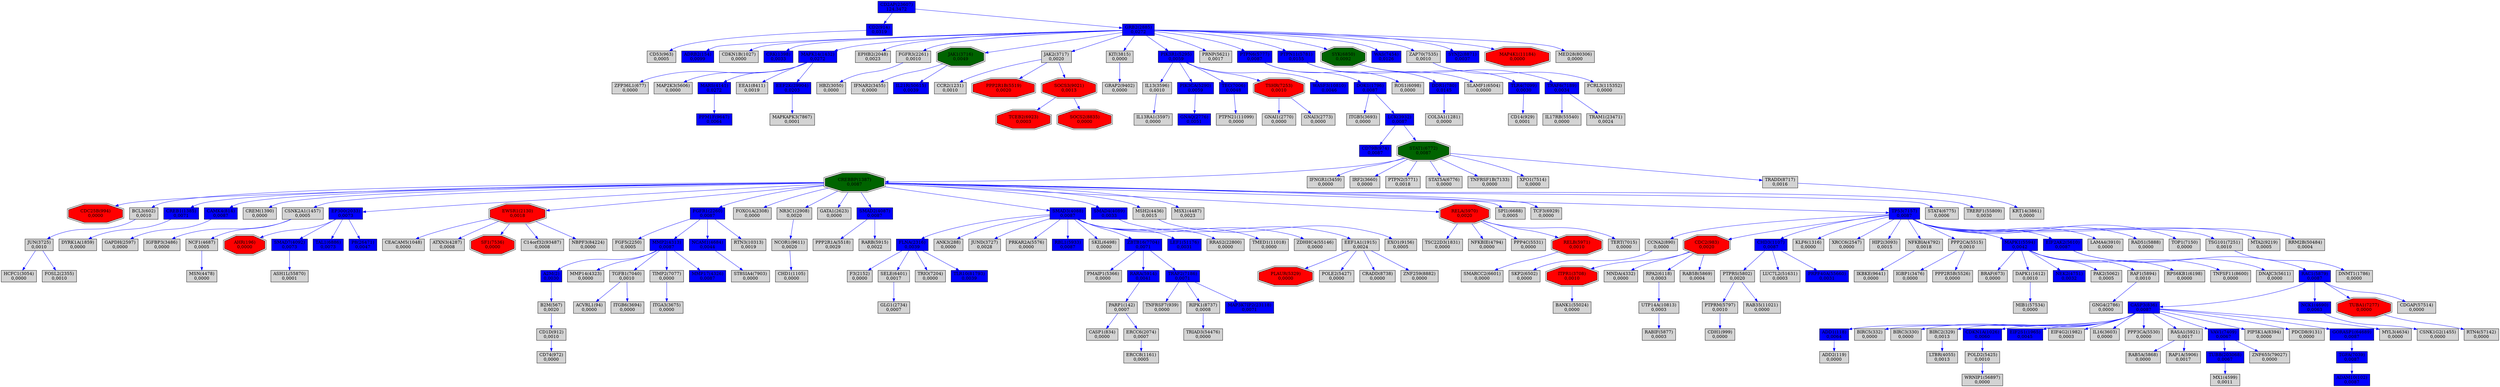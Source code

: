 digraph tmp_ans20 {
N_0 [shape = box, style = filled, fillcolor = blue, label = "ADD1(118)\n0,0064"];
N_1 [shape = box, style = filled, fillcolor = lightgray, label = "ADD2(119)\n0,0000"];
N_2 [shape = box, style = filled, fillcolor = lightgray, label = "PARP1(142)\n0,0007"];
N_3 [shape = box, style = filled, fillcolor = blue, label = "ADRB2(154)\n0,0099"];
N_4 [shape = doubleoctagon, style = filled, fillcolor = red, label = "AHR(196)\n0,0000"];
N_5 [shape = box, style = filled, fillcolor = blue, label = "A2M(2)\n0,0030"];
N_6 [shape = box, style = filled, fillcolor = lightgray, label = "ACVRL1(94)\n0,0000"];
N_7 [shape = box, style = filled, fillcolor = lightgray, label = "BIRC5(332)\n0,0000"];
N_8 [shape = box, style = filled, fillcolor = blue, label = "ADAM10(102)\n0,0087"];
N_9 [shape = box, style = filled, fillcolor = lightgray, label = "B2M(567)\n0,0020"];
N_10 [shape = box, style = filled, fillcolor = lightgray, label = "BRAF(673)\n0,0000"];
N_11 [shape = box, style = filled, fillcolor = blue, label = "DDR1(780)\n0,0145"];
N_12 [shape = box, style = filled, fillcolor = lightgray, label = "CASP1(834)\n0,0000"];
N_13 [shape = box, style = filled, fillcolor = blue, label = "CASP3(836)\n0,0087"];
N_14 [shape = box, style = filled, fillcolor = lightgray, label = "BIRC3(330)\n0,0000"];
N_15 [shape = box, style = filled, fillcolor = lightgray, label = "BIRC2(329)\n0,0013"];
N_16 [shape = box, style = filled, fillcolor = blue, label = "CD2(914)\n0,0319"];
N_17 [shape = box, style = filled, fillcolor = lightgray, label = "TNFRSF7(939)\n0,0000"];
N_18 [shape = box, style = filled, fillcolor = lightgray, label = "CD74(972)\n0,0000"];
N_19 [shape = box, style = filled, fillcolor = lightgray, label = "CD1D(912)\n0,0010"];
N_20 [shape = box, style = filled, fillcolor = lightgray, label = "CCNA2(890)\n0,0000"];
N_21 [shape = doubleoctagon, style = filled, fillcolor = red, label = "CDC2(983)\n0,0020"];
N_22 [shape = box, style = filled, fillcolor = lightgray, label = "CDH1(999)\n0,0000"];
N_23 [shape = box, style = filled, fillcolor = blue, label = "CDKN1A(1026)\n0,0060"];
N_24 [shape = box, style = filled, fillcolor = blue, label = "CHD3(1107)\n0,0087"];
N_25 [shape = doubleoctagon, style = filled, fillcolor = red, label = "CDC25B(994)\n0,0000"];
N_26 [shape = box, style = filled, fillcolor = lightgray, label = "CDKN1B(1027)\n0,0000"];
N_27 [shape = box, style = filled, fillcolor = lightgray, label = "CCR2(1231)\n0,0010"];
N_28 [shape = box, style = filled, fillcolor = lightgray, label = "BCL3(602)\n0,0010"];
N_29 [shape = box, style = filled, fillcolor = blue, label = "CREB1(1385)\n0,0071"];
N_30 [shape = doubleoctagon, style = filled, fillcolor = darkgreen, label = "CREBBP(1387)\n0,0087"];
N_31 [shape = box, style = filled, fillcolor = blue, label = "CAMK4(814)\n0,0087"];
N_32 [shape = box, style = filled, fillcolor = lightgray, label = "CREM(1390)\n0,0000"];
N_33 [shape = box, style = filled, fillcolor = blue, label = "CRK(1398)\n0,0033"];
N_34 [shape = box, style = filled, fillcolor = lightgray, label = "ZFP36L1(677)\n0,0000"];
N_35 [shape = box, style = filled, fillcolor = lightgray, label = "CSNK2A1(1457)\n0,0005"];
N_36 [shape = box, style = filled, fillcolor = blue, label = "MAPK14(1432)\n0,0272"];
N_37 [shape = box, style = filled, fillcolor = lightgray, label = "CD14(929)\n0,0001"];
N_38 [shape = box, style = filled, fillcolor = lightgray, label = "DAPK1(1612)\n0,0010"];
N_39 [shape = box, style = filled, fillcolor = lightgray, label = "ERCC8(1161)\n0,0005"];
N_40 [shape = box, style = filled, fillcolor = lightgray, label = "DNMT1(1786)\n0,0000"];
N_41 [shape = box, style = filled, fillcolor = lightgray, label = "TSC22D3(1831)\n0,0000"];
N_42 [shape = box, style = filled, fillcolor = lightgray, label = "EEF1A1(1915)\n0,0024"];
N_43 [shape = box, style = filled, fillcolor = lightgray, label = "KLF6(1316)\n0,0000"];
N_44 [shape = box, style = filled, fillcolor = blue, label = "EIF2S1(1965)\n0,0045"];
N_45 [shape = box, style = filled, fillcolor = lightgray, label = "EIF4G2(1982)\n0,0003"];
N_46 [shape = box, style = filled, fillcolor = blue, label = "EP300(2033)\n0,0073"];
N_47 [shape = box, style = filled, fillcolor = lightgray, label = "EPHB2(2048)\n0,0023"];
N_48 [shape = box, style = filled, fillcolor = lightgray, label = "CEACAM5(1048)\n0,0000"];
N_49 [shape = doubleoctagon, style = filled, fillcolor = red, label = "EWSR1(2130)\n0,0018"];
N_50 [shape = box, style = filled, fillcolor = lightgray, label = "F3(2152)\n0,0000"];
N_51 [shape = box, style = filled, fillcolor = blue, label = "DOK1(1796)\n0,0087"];
N_52 [shape = box, style = filled, fillcolor = lightgray, label = "COL3A1(1281)\n0,0000"];
N_53 [shape = box, style = filled, fillcolor = blue, label = "FGFR1(2260)\n0,0087"];
N_54 [shape = box, style = filled, fillcolor = lightgray, label = "FGF5(2250)\n0,0005"];
N_55 [shape = box, style = filled, fillcolor = lightgray, label = "FGFR3(2261)\n0,0010"];
N_56 [shape = box, style = filled, fillcolor = lightgray, label = "DYRK1A(1859)\n0,0000"];
N_57 [shape = box, style = filled, fillcolor = blue, label = "FLNA(2316)\n0,0039"];
N_58 [shape = box, style = filled, fillcolor = blue, label = "CD79B(974)\n0,0087"];
N_59 [shape = box, style = filled, fillcolor = lightgray, label = "FOXO1A(2308)\n0,0000"];
N_60 [shape = box, style = filled, fillcolor = lightgray, label = "GAPDH(2597)\n0,0000"];
N_61 [shape = box, style = filled, fillcolor = lightgray, label = "XRCC6(2547)\n0,0000"];
N_62 [shape = box, style = filled, fillcolor = lightgray, label = "CD53(963)\n0,0005"];
N_63 [shape = box, style = filled, fillcolor = lightgray, label = "GNAI1(2770)\n0,0000"];
N_64 [shape = box, style = filled, fillcolor = lightgray, label = "GNAI3(2773)\n0,0000"];
N_65 [shape = box, style = filled, fillcolor = blue, label = "GNAQ(2776)\n0,0051"];
N_66 [shape = box, style = filled, fillcolor = blue, label = "GRB2(2885)\n0,0272"];
N_67 [shape = box, style = filled, fillcolor = lightgray, label = "NR3C1(2908)\n0,0020"];
N_68 [shape = box, style = filled, fillcolor = lightgray, label = "ERCC6(2074)\n0,0007"];
N_69 [shape = box, style = filled, fillcolor = lightgray, label = "HBZ(3050)\n0,0000"];
N_70 [shape = box, style = filled, fillcolor = lightgray, label = "HCFC1(3054)\n0,0000"];
N_71 [shape = box, style = filled, fillcolor = lightgray, label = "CHD1(1105)\n0,0000"];
N_72 [shape = box, style = filled, fillcolor = lightgray, label = "IFNAR2(3455)\n0,0000"];
N_73 [shape = box, style = filled, fillcolor = lightgray, label = "IFNGR1(3459)\n0,0000"];
N_74 [shape = box, style = filled, fillcolor = lightgray, label = "IL13(3596)\n0,0010"];
N_75 [shape = box, style = filled, fillcolor = lightgray, label = "IL16(3603)\n0,0000"];
N_76 [shape = box, style = filled, fillcolor = lightgray, label = "ITGA3(3675)\n0,0000"];
N_77 [shape = box, style = filled, fillcolor = lightgray, label = "ITGB5(3693)\n0,0000"];
N_78 [shape = doubleoctagon, style = filled, fillcolor = red, label = "ITPR1(3708)\n0,0010"];
N_79 [shape = doubleoctagon, style = filled, fillcolor = darkgreen, label = "JAK1(3716)\n0,0049"];
N_80 [shape = box, style = filled, fillcolor = lightgray, label = "JAK2(3717)\n0,0020"];
N_81 [shape = box, style = filled, fillcolor = lightgray, label = "JUN(3725)\n0,0010"];
N_82 [shape = box, style = filled, fillcolor = lightgray, label = "FOSL2(2355)\n0,0010"];
N_83 [shape = box, style = filled, fillcolor = lightgray, label = "ANK3(288)\n0,0000"];
N_84 [shape = box, style = filled, fillcolor = lightgray, label = "KIT(3815)\n0,0000"];
N_85 [shape = box, style = filled, fillcolor = lightgray, label = "IGFBP3(3486)\n0,0000"];
N_86 [shape = box, style = filled, fillcolor = blue, label = "LCK(3932)\n0,0087"];
N_87 [shape = box, style = filled, fillcolor = lightgray, label = "GATA1(2623)\n0,0000"];
N_88 [shape = box, style = filled, fillcolor = lightgray, label = "LTBR(4055)\n0,0013"];
N_89 [shape = box, style = filled, fillcolor = blue, label = "SMAD2(4087)\n0,0087"];
N_90 [shape = box, style = filled, fillcolor = lightgray, label = "JUND(3727)\n0,0028"];
N_91 [shape = box, style = filled, fillcolor = blue, label = "SMAD3(4088)\n0,0087"];
N_92 [shape = box, style = filled, fillcolor = blue, label = "SMAD4(4089)\n0,0033"];
N_93 [shape = box, style = filled, fillcolor = blue, label = "SMAD7(4092)\n0,0073"];
N_94 [shape = box, style = filled, fillcolor = lightgray, label = "IGBP1(3476)\n0,0000"];
N_95 [shape = box, style = filled, fillcolor = blue, label = "MMP2(4313)\n0,0087"];
N_96 [shape = box, style = filled, fillcolor = lightgray, label = "MSH2(4436)\n0,0015"];
N_97 [shape = box, style = filled, fillcolor = lightgray, label = "MSN(4478)\n0,0000"];
N_98 [shape = box, style = filled, fillcolor = lightgray, label = "MSX1(4487)\n0,0023"];
N_99 [shape = box, style = filled, fillcolor = lightgray, label = "MX1(4599)\n0,0011"];
N_100 [shape = box, style = filled, fillcolor = blue, label = "NCAM1(4684)\n0,0044"];
N_101 [shape = box, style = filled, fillcolor = lightgray, label = "NCF1(4687)\n0,0005"];
N_102 [shape = box, style = filled, fillcolor = lightgray, label = "CSNK1G2(1455)\n0,0000"];
N_103 [shape = box, style = filled, fillcolor = lightgray, label = "HIP2(3093)\n0,0015"];
N_104 [shape = box, style = filled, fillcolor = blue, label = "NCK1(4690)\n0,0063"];
N_105 [shape = box, style = filled, fillcolor = blue, label = "NEK2(4751)\n0,0032"];
N_106 [shape = box, style = filled, fillcolor = lightgray, label = "IRF2(3660)\n0,0000"];
N_107 [shape = box, style = filled, fillcolor = lightgray, label = "GLG1(2734)\n0,0007"];
N_108 [shape = box, style = filled, fillcolor = lightgray, label = "NFKBIA(4792)\n0,0018"];
N_109 [shape = box, style = filled, fillcolor = lightgray, label = "PAK2(5062)\n0,0005"];
N_110 [shape = box, style = filled, fillcolor = blue, label = "PIK3R1(5295)\n0,0059"];
N_111 [shape = box, style = filled, fillcolor = blue, label = "PIK3CA(5290)\n0,0059"];
N_112 [shape = box, style = filled, fillcolor = lightgray, label = "KRT14(3861)\n0,0000"];
N_113 [shape = box, style = filled, fillcolor = lightgray, label = "PMAIP1(5366)\n0,0000"];
N_114 [shape = box, style = filled, fillcolor = lightgray, label = "PPP2CA(5515)\n0,0010"];
N_115 [shape = doubleoctagon, style = filled, fillcolor = red, label = "PPP2R1B(5519)\n0,0020"];
N_116 [shape = box, style = filled, fillcolor = lightgray, label = "PPP2R1A(5518)\n0,0029"];
N_117 [shape = box, style = filled, fillcolor = lightgray, label = "PPP3CA(5530)\n0,0000"];
N_118 [shape = box, style = filled, fillcolor = lightgray, label = "NFKBIE(4794)\n0,0000"];
N_119 [shape = box, style = filled, fillcolor = lightgray, label = "PRKAR2A(5576)\n0,0000"];
N_120 [shape = box, style = filled, fillcolor = blue, label = "MAPK1(5594)\n0,0042"];
N_121 [shape = box, style = filled, fillcolor = blue, label = "EIF2AK2(5610)\n0,0087"];
N_122 [shape = box, style = filled, fillcolor = lightgray, label = "DNAJC3(5611)\n0,0000"];
N_123 [shape = box, style = filled, fillcolor = lightgray, label = "PRNP(5621)\n0,0017"];
N_124 [shape = box, style = filled, fillcolor = lightgray, label = "ATXN3(4287)\n0,0008"];
N_125 [shape = box, style = filled, fillcolor = lightgray, label = "LAMA4(3910)\n0,0000"];
N_126 [shape = box, style = filled, fillcolor = blue, label = "PTPN6(5777)\n0,0087"];
N_127 [shape = box, style = filled, fillcolor = lightgray, label = "PTPRM(5797)\n0,0010"];
N_128 [shape = box, style = filled, fillcolor = blue, label = "PTPN11(5781)\n0,0155"];
N_129 [shape = box, style = filled, fillcolor = lightgray, label = "RAB5A(5868)\n0,0000"];
N_130 [shape = box, style = filled, fillcolor = blue, label = "RAC1(5879)\n0,0087"];
N_131 [shape = box, style = filled, fillcolor = lightgray, label = "RAD51(5888)\n0,0000"];
N_132 [shape = box, style = filled, fillcolor = lightgray, label = "RAF1(5894)\n0,0010"];
N_133 [shape = box, style = filled, fillcolor = lightgray, label = "GNG4(2786)\n0,0000"];
N_134 [shape = box, style = filled, fillcolor = lightgray, label = "RAP1A(5906)\n0,0017"];
N_135 [shape = box, style = filled, fillcolor = lightgray, label = "RASA1(5921)\n0,0017"];
N_136 [shape = box, style = filled, fillcolor = lightgray, label = "MNDA(4332)\n0,0000"];
N_137 [shape = box, style = filled, fillcolor = blue, label = "RARA(5914)\n0,0041"];
N_138 [shape = box, style = filled, fillcolor = blue, label = "RBL1(5933)\n0,0087"];
N_139 [shape = box, style = filled, fillcolor = lightgray, label = "PPP4C(5531)\n0,0000"];
N_140 [shape = doubleoctagon, style = filled, fillcolor = red, label = "RELA(5970)\n0,0020"];
N_141 [shape = doubleoctagon, style = filled, fillcolor = red, label = "RELB(5971)\n0,0010"];
N_142 [shape = box, style = filled, fillcolor = lightgray, label = "RPA2(6118)\n0,0003"];
N_143 [shape = box, style = filled, fillcolor = lightgray, label = "RARB(5915)\n0,0022"];
N_144 [shape = box, style = filled, fillcolor = lightgray, label = "MAP2K3(5606)\n0,0000"];
N_145 [shape = box, style = filled, fillcolor = lightgray, label = "MMP14(4323)\n0,0000"];
N_146 [shape = box, style = filled, fillcolor = lightgray, label = "SELE(6401)\n0,0017"];
N_147 [shape = box, style = filled, fillcolor = lightgray, label = "PTPN2(5771)\n0,0018"];
N_148 [shape = box, style = filled, fillcolor = lightgray, label = "SKIL(6498)\n0,0000"];
N_149 [shape = box, style = filled, fillcolor = lightgray, label = "SLAMF1(6504)\n0,0000"];
N_150 [shape = box, style = filled, fillcolor = lightgray, label = "SPI1(6688)\n0,0005"];
N_151 [shape = doubleoctagon, style = filled, fillcolor = darkgreen, label = "STAT1(6772)\n0,0087"];
N_152 [shape = box, style = filled, fillcolor = lightgray, label = "STAT5A(6776)\n0,0000"];
N_153 [shape = box, style = filled, fillcolor = lightgray, label = "RPS6KB1(6198)\n0,0000"];
N_154 [shape = doubleoctagon, style = filled, fillcolor = red, label = "PLAUR(5329)\n0,0000"];
N_155 [shape = doubleoctagon, style = filled, fillcolor = darkgreen, label = "SYK(6850)\n0,0092"];
N_156 [shape = doubleoctagon, style = filled, fillcolor = red, label = "TCEB2(6923)\n0,0003"];
N_157 [shape = box, style = filled, fillcolor = lightgray, label = "TCF3(6929)\n0,0000"];
N_158 [shape = box, style = filled, fillcolor = blue, label = "TAL1(6886)\n0,0073"];
N_159 [shape = box, style = filled, fillcolor = lightgray, label = "SKP2(6502)\n0,0000"];
N_160 [shape = box, style = filled, fillcolor = blue, label = "TEC(7006)\n0,0048"];
N_161 [shape = box, style = filled, fillcolor = lightgray, label = "TERT(7015)\n0,0000"];
N_162 [shape = box, style = filled, fillcolor = lightgray, label = "RAB5B(5869)\n0,0004"];
N_163 [shape = box, style = filled, fillcolor = blue, label = "TGFA(7039)\n0,0087"];
N_164 [shape = box, style = filled, fillcolor = lightgray, label = "ITGB6(3694)\n0,0000"];
N_165 [shape = box, style = filled, fillcolor = lightgray, label = "TGFB1(7040)\n0,0010"];
N_166 [shape = box, style = filled, fillcolor = lightgray, label = "POLE2(5427)\n0,0000"];
N_167 [shape = box, style = filled, fillcolor = blue, label = "TLR4(7099)\n0,0030"];
N_168 [shape = box, style = filled, fillcolor = lightgray, label = "TOP1(7150)\n0,0000"];
N_169 [shape = box, style = filled, fillcolor = blue, label = "TP53(7157)\n0,0087"];
N_170 [shape = box, style = filled, fillcolor = lightgray, label = "TNFRSF1B(7133)\n0,0000"];
N_171 [shape = box, style = filled, fillcolor = blue, label = "TRAF2(7186)\n0,0071"];
N_172 [shape = box, style = filled, fillcolor = blue, label = "TRAF6(7189)\n0,0034"];
N_173 [shape = doubleoctagon, style = filled, fillcolor = red, label = "TSHR(7253)\n0,0010"];
N_174 [shape = box, style = filled, fillcolor = lightgray, label = "TSG101(7251)\n0,0010"];
N_175 [shape = doubleoctagon, style = filled, fillcolor = red, label = "TUBA1(7277)\n0,0000"];
N_176 [shape = box, style = filled, fillcolor = blue, label = "WAS(7454)\n0,0126"];
N_177 [shape = box, style = filled, fillcolor = lightgray, label = "POLD2(5425)\n0,0010"];
N_178 [shape = box, style = filled, fillcolor = lightgray, label = "XPO1(7514)\n0,0000"];
N_179 [shape = box, style = filled, fillcolor = blue, label = "VAV1(7409)\n0,0067"];
N_180 [shape = box, style = filled, fillcolor = lightgray, label = "ZAP70(7535)\n0,0010"];
N_181 [shape = box, style = filled, fillcolor = blue, label = "ZBTB16(7704)\n0,0071"];
N_182 [shape = box, style = filled, fillcolor = lightgray, label = "ST8SIA4(7903)\n0,0000"];
N_183 [shape = box, style = filled, fillcolor = blue, label = "MARS(4141)\n0,0272"];
N_184 [shape = doubleoctagon, style = filled, fillcolor = red, label = "SF1(7536)\n0,0000"];
N_185 [shape = box, style = filled, fillcolor = lightgray, label = "EEA1(8411)\n0,0019"];
N_186 [shape = box, style = filled, fillcolor = lightgray, label = "PTPRS(5802)\n0,0020"];
N_187 [shape = box, style = filled, fillcolor = lightgray, label = "TNFSF11(8600)\n0,0000"];
N_188 [shape = box, style = filled, fillcolor = lightgray, label = "PIP5K1A(8394)\n0,0000"];
N_189 [shape = box, style = filled, fillcolor = lightgray, label = "TRADD(8717)\n0,0016"];
N_190 [shape = box, style = filled, fillcolor = lightgray, label = "RIPK1(8737)\n0,0008"];
N_191 [shape = box, style = filled, fillcolor = blue, label = "SYNJ2(8871)\n0,0037"];
N_192 [shape = doubleoctagon, style = filled, fillcolor = red, label = "SOCS2(8835)\n0,0000"];
N_193 [shape = box, style = filled, fillcolor = lightgray, label = "SMARCC2(6601)\n0,0000"];
N_194 [shape = box, style = filled, fillcolor = lightgray, label = "STAT4(6775)\n0,0006"];
N_195 [shape = box, style = filled, fillcolor = lightgray, label = "NCOR1(9611)\n0,0020"];
N_196 [shape = box, style = filled, fillcolor = blue, label = "PPM1F(9647)\n0,0064"];
N_197 [shape = box, style = filled, fillcolor = lightgray, label = "GRAP2(9402)\n0,0000"];
N_198 [shape = box, style = filled, fillcolor = lightgray, label = "PDCD8(9131)\n0,0000"];
N_199 [shape = box, style = filled, fillcolor = lightgray, label = "IKBKE(9641)\n0,0000"];
N_200 [shape = box, style = filled, fillcolor = lightgray, label = "RTN3(10313)\n0,0019"];
N_201 [shape = box, style = filled, fillcolor = lightgray, label = "ROS1(6098)\n0,0000"];
N_202 [shape = box, style = filled, fillcolor = lightgray, label = "RABIF(5877)\n0,0003"];
N_203 [shape = box, style = filled, fillcolor = lightgray, label = "UTP14A(10813)\n0,0003"];
N_204 [shape = box, style = filled, fillcolor = lightgray, label = "CRADD(8738)\n0,0000"];
N_205 [shape = doubleoctagon, style = filled, fillcolor = red, label = "MAP4K1(11184)\n0,0000"];
N_206 [shape = box, style = filled, fillcolor = lightgray, label = "MTA2(9219)\n0,0005"];
N_207 [shape = box, style = filled, fillcolor = blue, label = "CD2AP(23607)\n124,3472"];
N_208 [shape = box, style = filled, fillcolor = lightgray, label = "MAPKAPK3(7867)\n0,0001"];
N_209 [shape = box, style = filled, fillcolor = blue, label = "LEF1(51176)\n0,0031"];
N_210 [shape = box, style = filled, fillcolor = lightgray, label = "LUC7L2(51631)\n0,0003"];
N_211 [shape = box, style = filled, fillcolor = lightgray, label = "TRIAD3(54476)\n0,0000"];
N_212 [shape = box, style = filled, fillcolor = lightgray, label = "RRAS2(22800)\n0,0000"];
N_213 [shape = box, style = filled, fillcolor = blue, label = "PRPF40A(55660)\n0,0031"];
N_214 [shape = box, style = filled, fillcolor = lightgray, label = "ZNF259(8882)\n0,0000"];
N_215 [shape = box, style = filled, fillcolor = lightgray, label = "WRNIP1(56897)\n0,0000"];
N_216 [shape = box, style = filled, fillcolor = blue, label = "IL21R(50615)\n0,0039"];
N_217 [shape = box, style = filled, fillcolor = blue, label = "GORASP1(64689)\n0,0087"];
N_218 [shape = box, style = filled, fillcolor = lightgray, label = "IL17RB(55540)\n0,0000"];
N_219 [shape = box, style = filled, fillcolor = lightgray, label = "RTN4(57142)\n0,0000"];
N_220 [shape = box, style = filled, fillcolor = lightgray, label = "RAB35(11021)\n0,0000"];
N_221 [shape = box, style = filled, fillcolor = lightgray, label = "MED28(80306)\n0,0000"];
N_222 [shape = box, style = filled, fillcolor = lightgray, label = "C14orf32(93487)\n0,0008"];
N_223 [shape = box, style = filled, fillcolor = lightgray, label = "TRAM1(23471)\n0,0024"];
N_224 [shape = box, style = filled, fillcolor = lightgray, label = "NBPF3(84224)\n0,0000"];
N_225 [shape = box, style = filled, fillcolor = blue, label = "WASF3(10810)\n0,0046"];
N_226 [shape = box, style = filled, fillcolor = blue, label = "TUBB(203068)\n0,0067"];
N_227 [shape = box, style = filled, fillcolor = blue, label = "MAP3K7IP2(23118)\n0,0071"];
N_228 [shape = box, style = filled, fillcolor = lightgray, label = "TRIO(7204)\n0,0000"];
N_229 [shape = box, style = filled, fillcolor = lightgray, label = "PTPN21(11099)\n0,0000"];
N_230 [shape = box, style = filled, fillcolor = lightgray, label = "MYL3(4634)\n0,0000"];
N_231 [shape = box, style = filled, fillcolor = blue, label = "TLR10(81793)\n0,0039"];
N_232 [shape = box, style = filled, fillcolor = lightgray, label = "ZNF655(79027)\n0,0000"];
N_233 [shape = box, style = filled, fillcolor = lightgray, label = "TRERF1(55809)\n0,0030"];
N_234 [shape = doubleoctagon, style = filled, fillcolor = red, label = "SOCS3(9021)\n0,0013"];
N_235 [shape = box, style = filled, fillcolor = blue, label = "EEF2K(29904)\n0,0203"];
N_236 [shape = box, style = filled, fillcolor = lightgray, label = "CDGAP(57514)\n0,0000"];
N_237 [shape = box, style = filled, fillcolor = lightgray, label = "MIB1(57534)\n0,0000"];
N_238 [shape = box, style = filled, fillcolor = lightgray, label = "IL13RA1(3597)\n0,0000"];
N_239 [shape = box, style = filled, fillcolor = blue, label = "P8(26471)\n0,0047"];
N_240 [shape = box, style = filled, fillcolor = lightgray, label = "TIMP2(7077)\n0,0000"];
N_241 [shape = box, style = filled, fillcolor = lightgray, label = "BANK1(55024)\n0,0000"];
N_242 [shape = box, style = filled, fillcolor = blue, label = "MMP17(4326)\n0,0087"];
N_243 [shape = box, style = filled, fillcolor = lightgray, label = "TMED1(11018)\n0,0000"];
N_244 [shape = box, style = filled, fillcolor = lightgray, label = "ZDHHC4(55146)\n0,0000"];
N_245 [shape = box, style = filled, fillcolor = lightgray, label = "ASH1L(55870)\n0,0001"];
N_246 [shape = box, style = filled, fillcolor = lightgray, label = "EXO1(9156)\n0,0005"];
N_247 [shape = box, style = filled, fillcolor = lightgray, label = "PPP2R5B(5526)\n0,0000"];
N_248 [shape = box, style = filled, fillcolor = lightgray, label = "RRM2B(50484)\n0,0004"];
N_249 [shape = box, style = filled, fillcolor = lightgray, label = "FCRL3(115352)\n0,0000"];
N_0 -> N_1 [ color = blue ];
N_5 -> N_9 [ color = blue ];
N_2 -> N_12 [ color = blue ];
N_13 -> N_0 [ color = blue ];
N_13 -> N_7 [ color = blue ];
N_13 -> N_14 [ color = blue ];
N_13 -> N_15 [ color = blue ];
N_9 -> N_19 [ color = blue ];
N_19 -> N_18 [ color = blue ];
N_13 -> N_23 [ color = blue ];
N_30 -> N_25 [ color = blue ];
N_30 -> N_28 [ color = blue ];
N_30 -> N_29 [ color = blue ];
N_30 -> N_31 [ color = blue ];
N_30 -> N_32 [ color = blue ];
N_30 -> N_35 [ color = blue ];
N_36 -> N_34 [ color = blue ];
N_13 -> N_44 [ color = blue ];
N_13 -> N_45 [ color = blue ];
N_46 -> N_4 [ color = blue ];
N_30 -> N_46 [ color = blue ];
N_30 -> N_49 [ color = blue ];
N_49 -> N_48 [ color = blue ];
N_11 -> N_52 [ color = blue ];
N_30 -> N_53 [ color = blue ];
N_53 -> N_54 [ color = blue ];
N_29 -> N_56 [ color = blue ];
N_57 -> N_50 [ color = blue ];
N_30 -> N_59 [ color = blue ];
N_31 -> N_60 [ color = blue ];
N_16 -> N_62 [ color = blue ];
N_66 -> N_3 [ color = blue ];
N_66 -> N_26 [ color = blue ];
N_66 -> N_33 [ color = blue ];
N_66 -> N_36 [ color = blue ];
N_66 -> N_47 [ color = blue ];
N_66 -> N_55 [ color = blue ];
N_30 -> N_67 [ color = blue ];
N_2 -> N_68 [ color = blue ];
N_68 -> N_39 [ color = blue ];
N_55 -> N_69 [ color = blue ];
N_13 -> N_75 [ color = blue ];
N_51 -> N_77 [ color = blue ];
N_21 -> N_78 [ color = blue ];
N_66 -> N_79 [ color = blue ];
N_79 -> N_72 [ color = blue ];
N_80 -> N_27 [ color = blue ];
N_66 -> N_80 [ color = blue ];
N_28 -> N_81 [ color = blue ];
N_81 -> N_70 [ color = blue ];
N_81 -> N_82 [ color = blue ];
N_66 -> N_84 [ color = blue ];
N_35 -> N_85 [ color = blue ];
N_51 -> N_86 [ color = blue ];
N_86 -> N_58 [ color = blue ];
N_30 -> N_87 [ color = blue ];
N_15 -> N_88 [ color = blue ];
N_30 -> N_89 [ color = blue ];
N_30 -> N_91 [ color = blue ];
N_91 -> N_57 [ color = blue ];
N_91 -> N_83 [ color = blue ];
N_91 -> N_90 [ color = blue ];
N_30 -> N_92 [ color = blue ];
N_92 -> N_42 [ color = blue ];
N_46 -> N_93 [ color = blue ];
N_95 -> N_5 [ color = blue ];
N_53 -> N_95 [ color = blue ];
N_30 -> N_96 [ color = blue ];
N_30 -> N_98 [ color = blue ];
N_53 -> N_100 [ color = blue ];
N_35 -> N_101 [ color = blue ];
N_101 -> N_97 [ color = blue ];
N_104 -> N_102 [ color = blue ];
N_66 -> N_110 [ color = blue ];
N_110 -> N_74 [ color = blue ];
N_111 -> N_65 [ color = blue ];
N_110 -> N_111 [ color = blue ];
N_114 -> N_94 [ color = blue ];
N_80 -> N_115 [ color = blue ];
N_89 -> N_116 [ color = blue ];
N_13 -> N_117 [ color = blue ];
N_91 -> N_119 [ color = blue ];
N_120 -> N_10 [ color = blue ];
N_120 -> N_38 [ color = blue ];
N_120 -> N_105 [ color = blue ];
N_120 -> N_109 [ color = blue ];
N_121 -> N_122 [ color = blue ];
N_66 -> N_123 [ color = blue ];
N_49 -> N_124 [ color = blue ];
N_126 -> N_51 [ color = blue ];
N_66 -> N_126 [ color = blue ];
N_127 -> N_22 [ color = blue ];
N_128 -> N_11 [ color = blue ];
N_66 -> N_128 [ color = blue ];
N_130 -> N_13 [ color = blue ];
N_130 -> N_104 [ color = blue ];
N_121 -> N_130 [ color = blue ];
N_120 -> N_132 [ color = blue ];
N_132 -> N_133 [ color = blue ];
N_13 -> N_135 [ color = blue ];
N_135 -> N_129 [ color = blue ];
N_135 -> N_134 [ color = blue ];
N_21 -> N_136 [ color = blue ];
N_137 -> N_2 [ color = blue ];
N_91 -> N_138 [ color = blue ];
N_30 -> N_140 [ color = blue ];
N_140 -> N_41 [ color = blue ];
N_140 -> N_118 [ color = blue ];
N_140 -> N_139 [ color = blue ];
N_140 -> N_141 [ color = blue ];
N_21 -> N_142 [ color = blue ];
N_89 -> N_143 [ color = blue ];
N_36 -> N_144 [ color = blue ];
N_95 -> N_145 [ color = blue ];
N_57 -> N_146 [ color = blue ];
N_146 -> N_107 [ color = blue ];
N_91 -> N_148 [ color = blue ];
N_128 -> N_149 [ color = blue ];
N_30 -> N_150 [ color = blue ];
N_151 -> N_30 [ color = blue ];
N_151 -> N_73 [ color = blue ];
N_86 -> N_151 [ color = blue ];
N_151 -> N_106 [ color = blue ];
N_151 -> N_147 [ color = blue ];
N_151 -> N_152 [ color = blue ];
N_120 -> N_153 [ color = blue ];
N_42 -> N_154 [ color = blue ];
N_66 -> N_155 [ color = blue ];
N_30 -> N_157 [ color = blue ];
N_46 -> N_158 [ color = blue ];
N_20 -> N_159 [ color = blue ];
N_110 -> N_160 [ color = blue ];
N_140 -> N_161 [ color = blue ];
N_21 -> N_162 [ color = blue ];
N_163 -> N_8 [ color = blue ];
N_165 -> N_6 [ color = blue ];
N_95 -> N_165 [ color = blue ];
N_165 -> N_164 [ color = blue ];
N_42 -> N_166 [ color = blue ];
N_167 -> N_37 [ color = blue ];
N_155 -> N_167 [ color = blue ];
N_169 -> N_20 [ color = blue ];
N_169 -> N_21 [ color = blue ];
N_169 -> N_24 [ color = blue ];
N_30 -> N_169 [ color = blue ];
N_169 -> N_43 [ color = blue ];
N_169 -> N_61 [ color = blue ];
N_169 -> N_103 [ color = blue ];
N_169 -> N_108 [ color = blue ];
N_169 -> N_114 [ color = blue ];
N_169 -> N_120 [ color = blue ];
N_169 -> N_121 [ color = blue ];
N_169 -> N_125 [ color = blue ];
N_169 -> N_131 [ color = blue ];
N_169 -> N_168 [ color = blue ];
N_151 -> N_170 [ color = blue ];
N_171 -> N_17 [ color = blue ];
N_155 -> N_172 [ color = blue ];
N_173 -> N_63 [ color = blue ];
N_173 -> N_64 [ color = blue ];
N_110 -> N_173 [ color = blue ];
N_174 -> N_40 [ color = blue ];
N_169 -> N_174 [ color = blue ];
N_130 -> N_175 [ color = blue ];
N_66 -> N_176 [ color = blue ];
N_23 -> N_177 [ color = blue ];
N_151 -> N_178 [ color = blue ];
N_13 -> N_179 [ color = blue ];
N_66 -> N_180 [ color = blue ];
N_91 -> N_181 [ color = blue ];
N_181 -> N_113 [ color = blue ];
N_181 -> N_137 [ color = blue ];
N_181 -> N_171 [ color = blue ];
N_100 -> N_182 [ color = blue ];
N_36 -> N_183 [ color = blue ];
N_49 -> N_184 [ color = blue ];
N_36 -> N_185 [ color = blue ];
N_24 -> N_186 [ color = blue ];
N_186 -> N_127 [ color = blue ];
N_120 -> N_187 [ color = blue ];
N_13 -> N_188 [ color = blue ];
N_189 -> N_112 [ color = blue ];
N_151 -> N_189 [ color = blue ];
N_171 -> N_190 [ color = blue ];
N_66 -> N_191 [ color = blue ];
N_141 -> N_193 [ color = blue ];
N_30 -> N_194 [ color = blue ];
N_67 -> N_195 [ color = blue ];
N_195 -> N_71 [ color = blue ];
N_183 -> N_196 [ color = blue ];
N_84 -> N_197 [ color = blue ];
N_13 -> N_198 [ color = blue ];
N_108 -> N_199 [ color = blue ];
N_53 -> N_200 [ color = blue ];
N_126 -> N_201 [ color = blue ];
N_142 -> N_203 [ color = blue ];
N_203 -> N_202 [ color = blue ];
N_42 -> N_204 [ color = blue ];
N_66 -> N_205 [ color = blue ];
N_169 -> N_206 [ color = blue ];
N_207 -> N_16 [ color = blue ];
N_207 -> N_66 [ color = blue ];
N_91 -> N_209 [ color = blue ];
N_24 -> N_210 [ color = blue ];
N_190 -> N_211 [ color = blue ];
N_91 -> N_212 [ color = blue ];
N_24 -> N_213 [ color = blue ];
N_42 -> N_214 [ color = blue ];
N_177 -> N_215 [ color = blue ];
N_79 -> N_216 [ color = blue ];
N_13 -> N_217 [ color = blue ];
N_217 -> N_163 [ color = blue ];
N_172 -> N_218 [ color = blue ];
N_175 -> N_219 [ color = blue ];
N_186 -> N_220 [ color = blue ];
N_66 -> N_221 [ color = blue ];
N_49 -> N_222 [ color = blue ];
N_172 -> N_223 [ color = blue ];
N_49 -> N_224 [ color = blue ];
N_110 -> N_225 [ color = blue ];
N_226 -> N_99 [ color = blue ];
N_179 -> N_226 [ color = blue ];
N_171 -> N_227 [ color = blue ];
N_57 -> N_228 [ color = blue ];
N_160 -> N_229 [ color = blue ];
N_13 -> N_230 [ color = blue ];
N_57 -> N_231 [ color = blue ];
N_179 -> N_232 [ color = blue ];
N_30 -> N_233 [ color = blue ];
N_80 -> N_234 [ color = blue ];
N_234 -> N_156 [ color = blue ];
N_234 -> N_192 [ color = blue ];
N_36 -> N_235 [ color = blue ];
N_235 -> N_208 [ color = blue ];
N_130 -> N_236 [ color = blue ];
N_38 -> N_237 [ color = blue ];
N_74 -> N_238 [ color = blue ];
N_46 -> N_239 [ color = blue ];
N_240 -> N_76 [ color = blue ];
N_95 -> N_240 [ color = blue ];
N_78 -> N_241 [ color = blue ];
N_95 -> N_242 [ color = blue ];
N_91 -> N_243 [ color = blue ];
N_91 -> N_244 [ color = blue ];
N_93 -> N_245 [ color = blue ];
N_96 -> N_246 [ color = blue ];
N_114 -> N_247 [ color = blue ];
N_169 -> N_248 [ color = blue ];
N_180 -> N_249 [ color = blue ];
}
